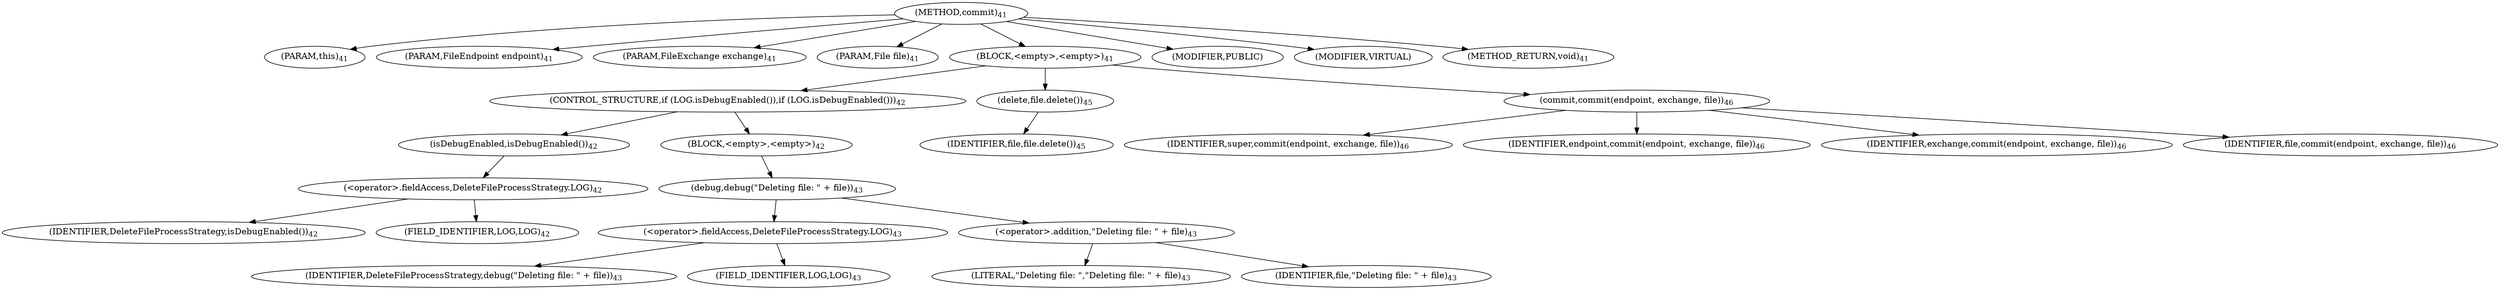 digraph "commit" {  
"25" [label = <(METHOD,commit)<SUB>41</SUB>> ]
"26" [label = <(PARAM,this)<SUB>41</SUB>> ]
"27" [label = <(PARAM,FileEndpoint endpoint)<SUB>41</SUB>> ]
"28" [label = <(PARAM,FileExchange exchange)<SUB>41</SUB>> ]
"29" [label = <(PARAM,File file)<SUB>41</SUB>> ]
"30" [label = <(BLOCK,&lt;empty&gt;,&lt;empty&gt;)<SUB>41</SUB>> ]
"31" [label = <(CONTROL_STRUCTURE,if (LOG.isDebugEnabled()),if (LOG.isDebugEnabled()))<SUB>42</SUB>> ]
"32" [label = <(isDebugEnabled,isDebugEnabled())<SUB>42</SUB>> ]
"33" [label = <(&lt;operator&gt;.fieldAccess,DeleteFileProcessStrategy.LOG)<SUB>42</SUB>> ]
"34" [label = <(IDENTIFIER,DeleteFileProcessStrategy,isDebugEnabled())<SUB>42</SUB>> ]
"35" [label = <(FIELD_IDENTIFIER,LOG,LOG)<SUB>42</SUB>> ]
"36" [label = <(BLOCK,&lt;empty&gt;,&lt;empty&gt;)<SUB>42</SUB>> ]
"37" [label = <(debug,debug(&quot;Deleting file: &quot; + file))<SUB>43</SUB>> ]
"38" [label = <(&lt;operator&gt;.fieldAccess,DeleteFileProcessStrategy.LOG)<SUB>43</SUB>> ]
"39" [label = <(IDENTIFIER,DeleteFileProcessStrategy,debug(&quot;Deleting file: &quot; + file))<SUB>43</SUB>> ]
"40" [label = <(FIELD_IDENTIFIER,LOG,LOG)<SUB>43</SUB>> ]
"41" [label = <(&lt;operator&gt;.addition,&quot;Deleting file: &quot; + file)<SUB>43</SUB>> ]
"42" [label = <(LITERAL,&quot;Deleting file: &quot;,&quot;Deleting file: &quot; + file)<SUB>43</SUB>> ]
"43" [label = <(IDENTIFIER,file,&quot;Deleting file: &quot; + file)<SUB>43</SUB>> ]
"44" [label = <(delete,file.delete())<SUB>45</SUB>> ]
"45" [label = <(IDENTIFIER,file,file.delete())<SUB>45</SUB>> ]
"46" [label = <(commit,commit(endpoint, exchange, file))<SUB>46</SUB>> ]
"47" [label = <(IDENTIFIER,super,commit(endpoint, exchange, file))<SUB>46</SUB>> ]
"48" [label = <(IDENTIFIER,endpoint,commit(endpoint, exchange, file))<SUB>46</SUB>> ]
"49" [label = <(IDENTIFIER,exchange,commit(endpoint, exchange, file))<SUB>46</SUB>> ]
"50" [label = <(IDENTIFIER,file,commit(endpoint, exchange, file))<SUB>46</SUB>> ]
"51" [label = <(MODIFIER,PUBLIC)> ]
"52" [label = <(MODIFIER,VIRTUAL)> ]
"53" [label = <(METHOD_RETURN,void)<SUB>41</SUB>> ]
  "25" -> "26" 
  "25" -> "27" 
  "25" -> "28" 
  "25" -> "29" 
  "25" -> "30" 
  "25" -> "51" 
  "25" -> "52" 
  "25" -> "53" 
  "30" -> "31" 
  "30" -> "44" 
  "30" -> "46" 
  "31" -> "32" 
  "31" -> "36" 
  "32" -> "33" 
  "33" -> "34" 
  "33" -> "35" 
  "36" -> "37" 
  "37" -> "38" 
  "37" -> "41" 
  "38" -> "39" 
  "38" -> "40" 
  "41" -> "42" 
  "41" -> "43" 
  "44" -> "45" 
  "46" -> "47" 
  "46" -> "48" 
  "46" -> "49" 
  "46" -> "50" 
}
